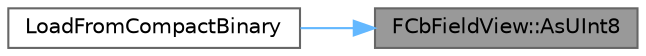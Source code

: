 digraph "FCbFieldView::AsUInt8"
{
 // INTERACTIVE_SVG=YES
 // LATEX_PDF_SIZE
  bgcolor="transparent";
  edge [fontname=Helvetica,fontsize=10,labelfontname=Helvetica,labelfontsize=10];
  node [fontname=Helvetica,fontsize=10,shape=box,height=0.2,width=0.4];
  rankdir="RL";
  Node1 [id="Node000001",label="FCbFieldView::AsUInt8",height=0.2,width=0.4,color="gray40", fillcolor="grey60", style="filled", fontcolor="black",tooltip="Access the field as a uint8."];
  Node1 -> Node2 [id="edge1_Node000001_Node000002",dir="back",color="steelblue1",style="solid",tooltip=" "];
  Node2 [id="Node000002",label="LoadFromCompactBinary",height=0.2,width=0.4,color="grey40", fillcolor="white", style="filled",URL="$d5/da9/CompactBinarySerialization_8h.html#ad82b646cf41bb11155fd511700984760",tooltip=" "];
}
